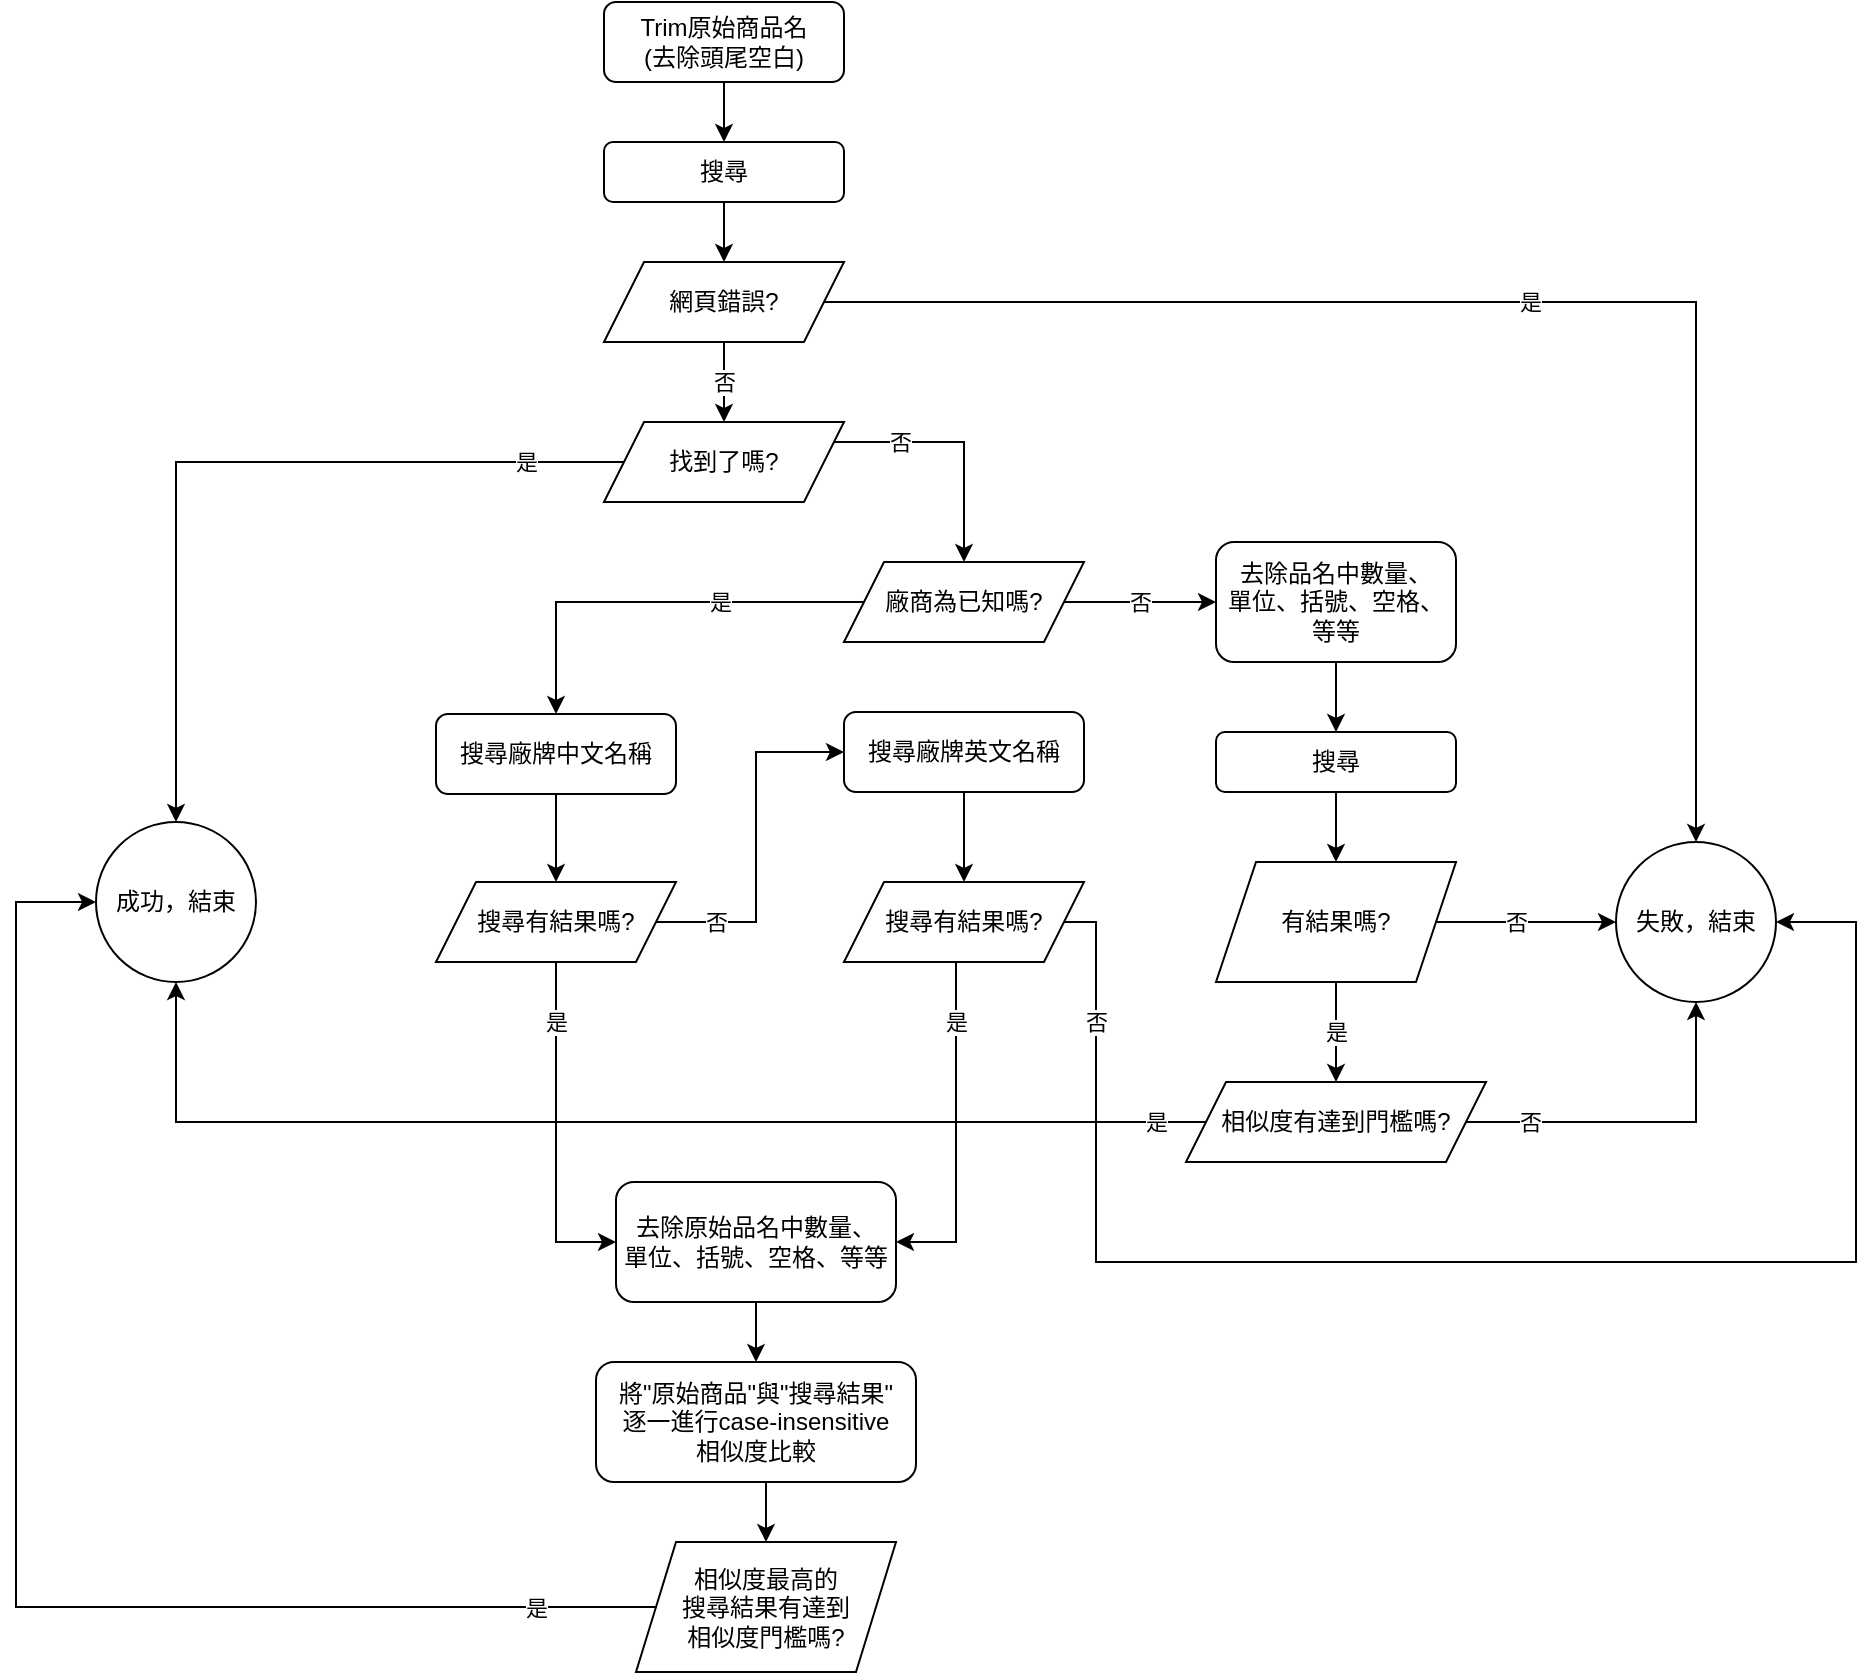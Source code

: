 <mxfile version="14.4.4" type="device"><diagram id="C5RBs43oDa-KdzZeNtuy" name="Page-1"><mxGraphModel dx="1278" dy="548" grid="1" gridSize="10" guides="1" tooltips="1" connect="1" arrows="1" fold="1" page="1" pageScale="1" pageWidth="827" pageHeight="1169" math="0" shadow="0"><root><mxCell id="WIyWlLk6GJQsqaUBKTNV-0"/><mxCell id="WIyWlLk6GJQsqaUBKTNV-1" parent="WIyWlLk6GJQsqaUBKTNV-0"/><mxCell id="o0QCLaJ8Feq-oWaZSjdF-3" style="edgeStyle=orthogonalEdgeStyle;rounded=0;orthogonalLoop=1;jettySize=auto;html=1;exitX=0.5;exitY=1;exitDx=0;exitDy=0;entryX=0.5;entryY=0;entryDx=0;entryDy=0;" parent="WIyWlLk6GJQsqaUBKTNV-1" source="o0QCLaJ8Feq-oWaZSjdF-0" target="o0QCLaJ8Feq-oWaZSjdF-2" edge="1"><mxGeometry relative="1" as="geometry"/></mxCell><mxCell id="o0QCLaJ8Feq-oWaZSjdF-0" value="Trim原始商品名&lt;br&gt;(去除頭尾空白)" style="rounded=1;whiteSpace=wrap;html=1;" parent="WIyWlLk6GJQsqaUBKTNV-1" vertex="1"><mxGeometry x="354" y="90" width="120" height="40" as="geometry"/></mxCell><mxCell id="o0QCLaJ8Feq-oWaZSjdF-8" value="是" style="edgeStyle=orthogonalEdgeStyle;rounded=0;orthogonalLoop=1;jettySize=auto;html=1;exitX=0;exitY=0.5;exitDx=0;exitDy=0;entryX=0.5;entryY=0;entryDx=0;entryDy=0;" parent="WIyWlLk6GJQsqaUBKTNV-1" source="o0QCLaJ8Feq-oWaZSjdF-1" target="o0QCLaJ8Feq-oWaZSjdF-7" edge="1"><mxGeometry x="-0.756" relative="1" as="geometry"><Array as="points"><mxPoint x="140" y="320"/></Array><mxPoint as="offset"/></mxGeometry></mxCell><mxCell id="o0QCLaJ8Feq-oWaZSjdF-9" value="否" style="edgeStyle=orthogonalEdgeStyle;rounded=0;orthogonalLoop=1;jettySize=auto;html=1;exitX=1;exitY=0.5;exitDx=0;exitDy=0;entryX=0.5;entryY=0;entryDx=0;entryDy=0;" parent="WIyWlLk6GJQsqaUBKTNV-1" source="o0QCLaJ8Feq-oWaZSjdF-1" target="o0QCLaJ8Feq-oWaZSjdF-24" edge="1"><mxGeometry x="-0.339" relative="1" as="geometry"><mxPoint x="520" y="290" as="targetPoint"/><Array as="points"><mxPoint x="534" y="310"/></Array><mxPoint x="1" as="offset"/></mxGeometry></mxCell><mxCell id="o0QCLaJ8Feq-oWaZSjdF-1" value="找到了嗎?" style="shape=parallelogram;perimeter=parallelogramPerimeter;whiteSpace=wrap;html=1;fixedSize=1;" parent="WIyWlLk6GJQsqaUBKTNV-1" vertex="1"><mxGeometry x="354" y="300" width="120" height="40" as="geometry"/></mxCell><mxCell id="o0QCLaJ8Feq-oWaZSjdF-5" style="edgeStyle=orthogonalEdgeStyle;rounded=0;orthogonalLoop=1;jettySize=auto;html=1;exitX=0.5;exitY=1;exitDx=0;exitDy=0;entryX=0.5;entryY=0;entryDx=0;entryDy=0;" parent="WIyWlLk6GJQsqaUBKTNV-1" source="o0QCLaJ8Feq-oWaZSjdF-2" target="o0QCLaJ8Feq-oWaZSjdF-39" edge="1"><mxGeometry relative="1" as="geometry"/></mxCell><mxCell id="o0QCLaJ8Feq-oWaZSjdF-2" value="搜尋" style="rounded=1;whiteSpace=wrap;html=1;" parent="WIyWlLk6GJQsqaUBKTNV-1" vertex="1"><mxGeometry x="354" y="160" width="120" height="30" as="geometry"/></mxCell><mxCell id="o0QCLaJ8Feq-oWaZSjdF-6" value="失敗，結束" style="ellipse;whiteSpace=wrap;html=1;aspect=fixed;" parent="WIyWlLk6GJQsqaUBKTNV-1" vertex="1"><mxGeometry x="860" y="510" width="80" height="80" as="geometry"/></mxCell><mxCell id="o0QCLaJ8Feq-oWaZSjdF-7" value="成功，結束" style="ellipse;whiteSpace=wrap;html=1;aspect=fixed;" parent="WIyWlLk6GJQsqaUBKTNV-1" vertex="1"><mxGeometry x="100" y="500" width="80" height="80" as="geometry"/></mxCell><mxCell id="o0QCLaJ8Feq-oWaZSjdF-12" style="edgeStyle=orthogonalEdgeStyle;rounded=0;orthogonalLoop=1;jettySize=auto;html=1;exitX=0.5;exitY=1;exitDx=0;exitDy=0;entryX=0.5;entryY=0;entryDx=0;entryDy=0;" parent="WIyWlLk6GJQsqaUBKTNV-1" source="o0QCLaJ8Feq-oWaZSjdF-10" target="o0QCLaJ8Feq-oWaZSjdF-11" edge="1"><mxGeometry relative="1" as="geometry"/></mxCell><mxCell id="o0QCLaJ8Feq-oWaZSjdF-10" value="搜尋廠牌中文名稱" style="rounded=1;whiteSpace=wrap;html=1;" parent="WIyWlLk6GJQsqaUBKTNV-1" vertex="1"><mxGeometry x="270" y="446" width="120" height="40" as="geometry"/></mxCell><mxCell id="o0QCLaJ8Feq-oWaZSjdF-14" value="否" style="edgeStyle=orthogonalEdgeStyle;rounded=0;orthogonalLoop=1;jettySize=auto;html=1;exitX=1;exitY=0.5;exitDx=0;exitDy=0;entryX=0;entryY=0.5;entryDx=0;entryDy=0;" parent="WIyWlLk6GJQsqaUBKTNV-1" source="o0QCLaJ8Feq-oWaZSjdF-11" target="o0QCLaJ8Feq-oWaZSjdF-13" edge="1"><mxGeometry x="-0.665" relative="1" as="geometry"><Array as="points"><mxPoint x="430" y="550"/><mxPoint x="430" y="465"/></Array><mxPoint as="offset"/></mxGeometry></mxCell><mxCell id="o0QCLaJ8Feq-oWaZSjdF-42" value="是" style="edgeStyle=orthogonalEdgeStyle;rounded=0;orthogonalLoop=1;jettySize=auto;html=1;entryX=0;entryY=0.5;entryDx=0;entryDy=0;exitX=0.5;exitY=1;exitDx=0;exitDy=0;" parent="WIyWlLk6GJQsqaUBKTNV-1" source="o0QCLaJ8Feq-oWaZSjdF-11" target="o0QCLaJ8Feq-oWaZSjdF-37" edge="1"><mxGeometry x="-0.647" relative="1" as="geometry"><mxPoint x="300" y="590" as="sourcePoint"/><Array as="points"><mxPoint x="330" y="710"/></Array><mxPoint as="offset"/></mxGeometry></mxCell><mxCell id="o0QCLaJ8Feq-oWaZSjdF-17" style="edgeStyle=orthogonalEdgeStyle;rounded=0;orthogonalLoop=1;jettySize=auto;html=1;exitX=0.5;exitY=1;exitDx=0;exitDy=0;entryX=0.5;entryY=0;entryDx=0;entryDy=0;" parent="WIyWlLk6GJQsqaUBKTNV-1" source="o0QCLaJ8Feq-oWaZSjdF-13" target="o0QCLaJ8Feq-oWaZSjdF-16" edge="1"><mxGeometry relative="1" as="geometry"><Array as="points"><mxPoint x="534" y="530"/></Array></mxGeometry></mxCell><mxCell id="o0QCLaJ8Feq-oWaZSjdF-13" value="搜尋廠牌英文名稱" style="rounded=1;whiteSpace=wrap;html=1;" parent="WIyWlLk6GJQsqaUBKTNV-1" vertex="1"><mxGeometry x="474" y="445" width="120" height="40" as="geometry"/></mxCell><mxCell id="o0QCLaJ8Feq-oWaZSjdF-22" style="edgeStyle=orthogonalEdgeStyle;rounded=0;orthogonalLoop=1;jettySize=auto;html=1;exitX=0.5;exitY=1;exitDx=0;exitDy=0;entryX=0.5;entryY=0;entryDx=0;entryDy=0;" parent="WIyWlLk6GJQsqaUBKTNV-1" source="o0QCLaJ8Feq-oWaZSjdF-15" target="o0QCLaJ8Feq-oWaZSjdF-21" edge="1"><mxGeometry relative="1" as="geometry"/></mxCell><mxCell id="o0QCLaJ8Feq-oWaZSjdF-15" value="將&quot;原始商品&quot;與&quot;搜尋結果&quot;&lt;br&gt;逐一進行case-insensitive&lt;br&gt;相似度比較" style="rounded=1;whiteSpace=wrap;html=1;" parent="WIyWlLk6GJQsqaUBKTNV-1" vertex="1"><mxGeometry x="350" y="770" width="160" height="60" as="geometry"/></mxCell><mxCell id="o0QCLaJ8Feq-oWaZSjdF-19" value="是" style="edgeStyle=orthogonalEdgeStyle;rounded=0;orthogonalLoop=1;jettySize=auto;html=1;entryX=1;entryY=0.5;entryDx=0;entryDy=0;exitX=0.5;exitY=1;exitDx=0;exitDy=0;" parent="WIyWlLk6GJQsqaUBKTNV-1" source="o0QCLaJ8Feq-oWaZSjdF-16" target="o0QCLaJ8Feq-oWaZSjdF-37" edge="1"><mxGeometry x="-0.609" relative="1" as="geometry"><mxPoint x="550" y="710" as="sourcePoint"/><Array as="points"><mxPoint x="530" y="570"/><mxPoint x="530" y="710"/></Array><mxPoint as="offset"/></mxGeometry></mxCell><mxCell id="o0QCLaJ8Feq-oWaZSjdF-16" value="搜尋有結果嗎?" style="shape=parallelogram;perimeter=parallelogramPerimeter;whiteSpace=wrap;html=1;fixedSize=1;" parent="WIyWlLk6GJQsqaUBKTNV-1" vertex="1"><mxGeometry x="474" y="530" width="120" height="40" as="geometry"/></mxCell><mxCell id="o0QCLaJ8Feq-oWaZSjdF-23" value="是" style="edgeStyle=orthogonalEdgeStyle;rounded=0;orthogonalLoop=1;jettySize=auto;html=1;exitX=0;exitY=0.5;exitDx=0;exitDy=0;entryX=0;entryY=0.5;entryDx=0;entryDy=0;" parent="WIyWlLk6GJQsqaUBKTNV-1" source="o0QCLaJ8Feq-oWaZSjdF-21" target="o0QCLaJ8Feq-oWaZSjdF-7" edge="1"><mxGeometry x="-0.832" relative="1" as="geometry"><mxPoint x="30" y="580" as="targetPoint"/><Array as="points"><mxPoint x="60" y="893"/><mxPoint x="60" y="540"/></Array><mxPoint as="offset"/></mxGeometry></mxCell><mxCell id="o0QCLaJ8Feq-oWaZSjdF-21" value="相似度最高的&lt;br&gt;搜尋結果有達到&lt;br&gt;相似度門檻嗎?" style="shape=parallelogram;perimeter=parallelogramPerimeter;whiteSpace=wrap;html=1;fixedSize=1;" parent="WIyWlLk6GJQsqaUBKTNV-1" vertex="1"><mxGeometry x="370" y="860" width="130" height="65" as="geometry"/></mxCell><mxCell id="o0QCLaJ8Feq-oWaZSjdF-25" value="是" style="edgeStyle=orthogonalEdgeStyle;rounded=0;orthogonalLoop=1;jettySize=auto;html=1;exitX=0;exitY=0.5;exitDx=0;exitDy=0;entryX=0.5;entryY=0;entryDx=0;entryDy=0;" parent="WIyWlLk6GJQsqaUBKTNV-1" source="o0QCLaJ8Feq-oWaZSjdF-24" target="o0QCLaJ8Feq-oWaZSjdF-10" edge="1"><mxGeometry x="-0.308" relative="1" as="geometry"><Array as="points"><mxPoint x="330" y="390"/></Array><mxPoint as="offset"/></mxGeometry></mxCell><mxCell id="o0QCLaJ8Feq-oWaZSjdF-27" value="否" style="edgeStyle=orthogonalEdgeStyle;rounded=0;orthogonalLoop=1;jettySize=auto;html=1;exitX=1;exitY=0.5;exitDx=0;exitDy=0;entryX=0;entryY=0.5;entryDx=0;entryDy=0;" parent="WIyWlLk6GJQsqaUBKTNV-1" source="o0QCLaJ8Feq-oWaZSjdF-24" target="o0QCLaJ8Feq-oWaZSjdF-26" edge="1"><mxGeometry relative="1" as="geometry"/></mxCell><mxCell id="o0QCLaJ8Feq-oWaZSjdF-24" value="廠商為已知嗎?" style="shape=parallelogram;perimeter=parallelogramPerimeter;whiteSpace=wrap;html=1;fixedSize=1;" parent="WIyWlLk6GJQsqaUBKTNV-1" vertex="1"><mxGeometry x="474" y="370" width="120" height="40" as="geometry"/></mxCell><mxCell id="o0QCLaJ8Feq-oWaZSjdF-29" style="edgeStyle=orthogonalEdgeStyle;rounded=0;orthogonalLoop=1;jettySize=auto;html=1;exitX=0.5;exitY=1;exitDx=0;exitDy=0;entryX=0.5;entryY=0;entryDx=0;entryDy=0;" parent="WIyWlLk6GJQsqaUBKTNV-1" source="o0QCLaJ8Feq-oWaZSjdF-26" target="o0QCLaJ8Feq-oWaZSjdF-28" edge="1"><mxGeometry relative="1" as="geometry"/></mxCell><mxCell id="o0QCLaJ8Feq-oWaZSjdF-26" value="去除品名中數量、&lt;br&gt;單位、括號、空格、等等" style="rounded=1;whiteSpace=wrap;html=1;" parent="WIyWlLk6GJQsqaUBKTNV-1" vertex="1"><mxGeometry x="660" y="360" width="120" height="60" as="geometry"/></mxCell><mxCell id="o0QCLaJ8Feq-oWaZSjdF-31" style="edgeStyle=orthogonalEdgeStyle;rounded=0;orthogonalLoop=1;jettySize=auto;html=1;exitX=0.5;exitY=1;exitDx=0;exitDy=0;entryX=0.5;entryY=0;entryDx=0;entryDy=0;" parent="WIyWlLk6GJQsqaUBKTNV-1" source="o0QCLaJ8Feq-oWaZSjdF-28" target="o0QCLaJ8Feq-oWaZSjdF-30" edge="1"><mxGeometry relative="1" as="geometry"/></mxCell><mxCell id="o0QCLaJ8Feq-oWaZSjdF-28" value="搜尋" style="rounded=1;whiteSpace=wrap;html=1;" parent="WIyWlLk6GJQsqaUBKTNV-1" vertex="1"><mxGeometry x="660" y="455" width="120" height="30" as="geometry"/></mxCell><mxCell id="o0QCLaJ8Feq-oWaZSjdF-32" value="否" style="edgeStyle=orthogonalEdgeStyle;rounded=0;orthogonalLoop=1;jettySize=auto;html=1;exitX=1;exitY=0.5;exitDx=0;exitDy=0;entryX=0;entryY=0.5;entryDx=0;entryDy=0;" parent="WIyWlLk6GJQsqaUBKTNV-1" source="o0QCLaJ8Feq-oWaZSjdF-30" target="o0QCLaJ8Feq-oWaZSjdF-6" edge="1"><mxGeometry x="-0.111" relative="1" as="geometry"><Array as="points"><mxPoint x="850" y="550"/><mxPoint x="850" y="550"/></Array><mxPoint as="offset"/></mxGeometry></mxCell><mxCell id="o0QCLaJ8Feq-oWaZSjdF-34" value="是" style="edgeStyle=orthogonalEdgeStyle;rounded=0;orthogonalLoop=1;jettySize=auto;html=1;exitX=0.5;exitY=1;exitDx=0;exitDy=0;entryX=0.5;entryY=0;entryDx=0;entryDy=0;" parent="WIyWlLk6GJQsqaUBKTNV-1" source="o0QCLaJ8Feq-oWaZSjdF-30" target="o0QCLaJ8Feq-oWaZSjdF-33" edge="1"><mxGeometry relative="1" as="geometry"/></mxCell><mxCell id="o0QCLaJ8Feq-oWaZSjdF-30" value="有結果嗎?" style="shape=parallelogram;perimeter=parallelogramPerimeter;whiteSpace=wrap;html=1;fixedSize=1;" parent="WIyWlLk6GJQsqaUBKTNV-1" vertex="1"><mxGeometry x="660" y="520" width="120" height="60" as="geometry"/></mxCell><mxCell id="o0QCLaJ8Feq-oWaZSjdF-35" value="否" style="edgeStyle=orthogonalEdgeStyle;rounded=0;orthogonalLoop=1;jettySize=auto;html=1;exitX=1;exitY=0.5;exitDx=0;exitDy=0;entryX=0.5;entryY=1;entryDx=0;entryDy=0;" parent="WIyWlLk6GJQsqaUBKTNV-1" source="o0QCLaJ8Feq-oWaZSjdF-33" target="o0QCLaJ8Feq-oWaZSjdF-6" edge="1"><mxGeometry x="-0.641" relative="1" as="geometry"><Array as="points"><mxPoint x="900" y="650"/></Array><mxPoint as="offset"/></mxGeometry></mxCell><mxCell id="o0QCLaJ8Feq-oWaZSjdF-36" value="是" style="edgeStyle=orthogonalEdgeStyle;rounded=0;orthogonalLoop=1;jettySize=auto;html=1;exitX=0;exitY=0.5;exitDx=0;exitDy=0;entryX=0.5;entryY=1;entryDx=0;entryDy=0;" parent="WIyWlLk6GJQsqaUBKTNV-1" source="o0QCLaJ8Feq-oWaZSjdF-33" target="o0QCLaJ8Feq-oWaZSjdF-7" edge="1"><mxGeometry x="-0.914" relative="1" as="geometry"><Array as="points"><mxPoint x="140" y="650"/></Array><mxPoint as="offset"/></mxGeometry></mxCell><mxCell id="o0QCLaJ8Feq-oWaZSjdF-33" value="相似度有達到門檻嗎?" style="shape=parallelogram;perimeter=parallelogramPerimeter;whiteSpace=wrap;html=1;fixedSize=1;" parent="WIyWlLk6GJQsqaUBKTNV-1" vertex="1"><mxGeometry x="645" y="630" width="150" height="40" as="geometry"/></mxCell><mxCell id="o0QCLaJ8Feq-oWaZSjdF-38" style="edgeStyle=orthogonalEdgeStyle;rounded=0;orthogonalLoop=1;jettySize=auto;html=1;exitX=0.5;exitY=1;exitDx=0;exitDy=0;entryX=0.5;entryY=0;entryDx=0;entryDy=0;" parent="WIyWlLk6GJQsqaUBKTNV-1" source="o0QCLaJ8Feq-oWaZSjdF-37" target="o0QCLaJ8Feq-oWaZSjdF-15" edge="1"><mxGeometry relative="1" as="geometry"/></mxCell><mxCell id="o0QCLaJ8Feq-oWaZSjdF-37" value="去除原始品名中數量、&lt;br&gt;單位、括號、空格、等等" style="rounded=1;whiteSpace=wrap;html=1;" parent="WIyWlLk6GJQsqaUBKTNV-1" vertex="1"><mxGeometry x="360" y="680" width="140" height="60" as="geometry"/></mxCell><mxCell id="o0QCLaJ8Feq-oWaZSjdF-40" value="是" style="edgeStyle=orthogonalEdgeStyle;rounded=0;orthogonalLoop=1;jettySize=auto;html=1;exitX=1;exitY=0.5;exitDx=0;exitDy=0;entryX=0.5;entryY=0;entryDx=0;entryDy=0;" parent="WIyWlLk6GJQsqaUBKTNV-1" source="o0QCLaJ8Feq-oWaZSjdF-39" target="o0QCLaJ8Feq-oWaZSjdF-6" edge="1"><mxGeometry relative="1" as="geometry"><Array as="points"><mxPoint x="900" y="240"/></Array></mxGeometry></mxCell><mxCell id="o0QCLaJ8Feq-oWaZSjdF-41" value="否" style="edgeStyle=orthogonalEdgeStyle;rounded=0;orthogonalLoop=1;jettySize=auto;html=1;exitX=0.5;exitY=1;exitDx=0;exitDy=0;entryX=0.5;entryY=0;entryDx=0;entryDy=0;" parent="WIyWlLk6GJQsqaUBKTNV-1" source="o0QCLaJ8Feq-oWaZSjdF-39" target="o0QCLaJ8Feq-oWaZSjdF-1" edge="1"><mxGeometry relative="1" as="geometry"/></mxCell><mxCell id="o0QCLaJ8Feq-oWaZSjdF-39" value="網頁錯誤?" style="shape=parallelogram;perimeter=parallelogramPerimeter;whiteSpace=wrap;html=1;fixedSize=1;" parent="WIyWlLk6GJQsqaUBKTNV-1" vertex="1"><mxGeometry x="354" y="220" width="120" height="40" as="geometry"/></mxCell><mxCell id="o0QCLaJ8Feq-oWaZSjdF-11" value="搜尋有結果嗎?" style="shape=parallelogram;perimeter=parallelogramPerimeter;whiteSpace=wrap;html=1;fixedSize=1;" parent="WIyWlLk6GJQsqaUBKTNV-1" vertex="1"><mxGeometry x="270" y="530" width="120" height="40" as="geometry"/></mxCell><mxCell id="o0QCLaJ8Feq-oWaZSjdF-43" value="否" style="edgeStyle=orthogonalEdgeStyle;rounded=0;orthogonalLoop=1;jettySize=auto;html=1;exitX=1;exitY=0.5;exitDx=0;exitDy=0;entryX=1;entryY=0.5;entryDx=0;entryDy=0;" parent="WIyWlLk6GJQsqaUBKTNV-1" source="o0QCLaJ8Feq-oWaZSjdF-16" target="o0QCLaJ8Feq-oWaZSjdF-6" edge="1"><mxGeometry x="-0.83" relative="1" as="geometry"><mxPoint x="970" y="530" as="targetPoint"/><mxPoint x="500" y="620" as="sourcePoint"/><Array as="points"><mxPoint x="600" y="550"/><mxPoint x="600" y="720"/><mxPoint x="980" y="720"/><mxPoint x="980" y="550"/></Array><mxPoint as="offset"/></mxGeometry></mxCell></root></mxGraphModel></diagram></mxfile>